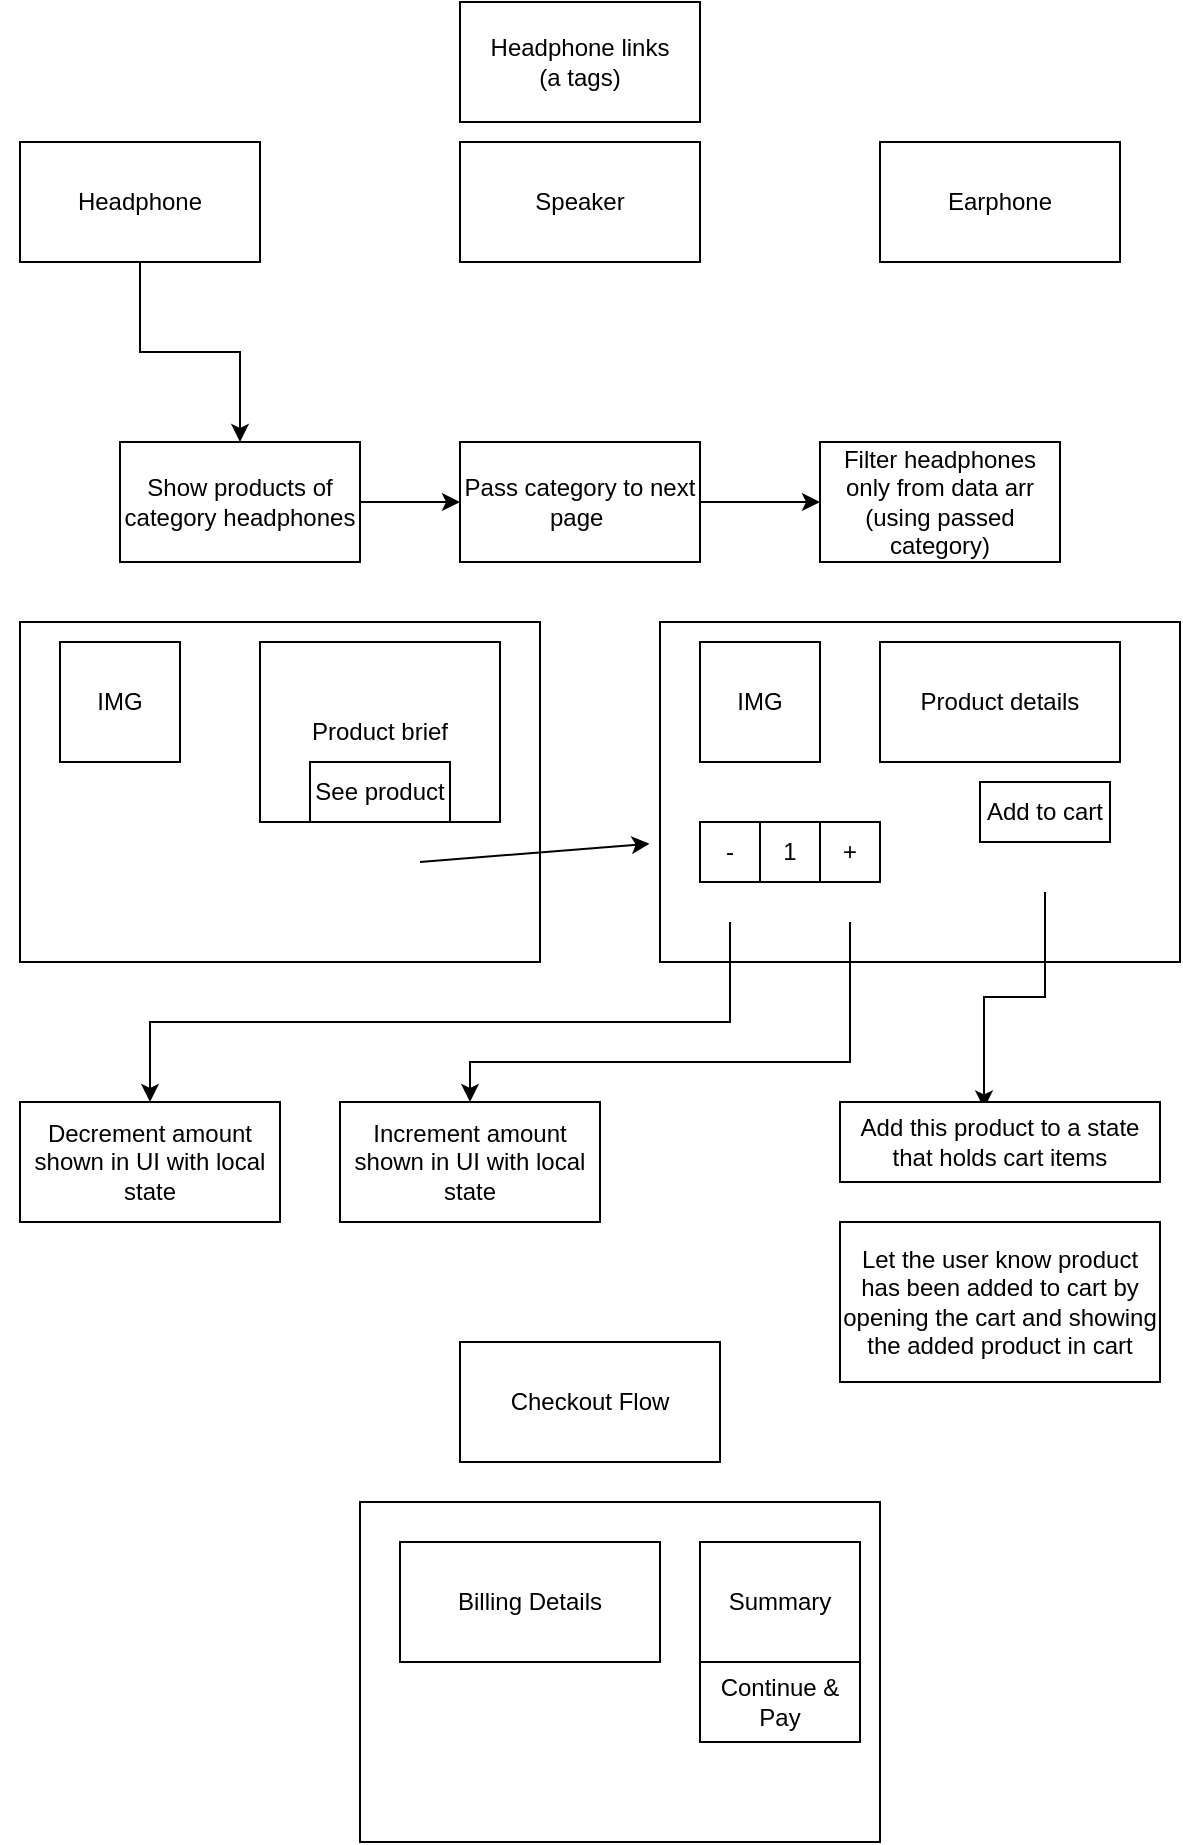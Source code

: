<mxfile>
    <diagram name="Page-1" id="OPFkoRVHyZDK5QB1XnAA">
        <mxGraphModel dx="738" dy="576" grid="1" gridSize="10" guides="1" tooltips="1" connect="1" arrows="1" fold="1" page="1" pageScale="1" pageWidth="850" pageHeight="1100" math="0" shadow="0">
            <root>
                <mxCell id="0"/>
                <mxCell id="1" parent="0"/>
                <mxCell id="xqrHq-MUzXLIHpFeDrUa-7" style="edgeStyle=orthogonalEdgeStyle;rounded=0;orthogonalLoop=1;jettySize=auto;html=1;exitX=0.5;exitY=1;exitDx=0;exitDy=0;entryX=0.5;entryY=0;entryDx=0;entryDy=0;" parent="1" source="xqrHq-MUzXLIHpFeDrUa-1" target="xqrHq-MUzXLIHpFeDrUa-6" edge="1">
                    <mxGeometry relative="1" as="geometry"/>
                </mxCell>
                <mxCell id="xqrHq-MUzXLIHpFeDrUa-1" value="Headphone" style="rounded=0;whiteSpace=wrap;html=1;" parent="1" vertex="1">
                    <mxGeometry x="120" y="240" width="120" height="60" as="geometry"/>
                </mxCell>
                <mxCell id="xqrHq-MUzXLIHpFeDrUa-2" value="Filter headphones only from data arr (using passed category)" style="rounded=0;whiteSpace=wrap;html=1;" parent="1" vertex="1">
                    <mxGeometry x="520" y="390" width="120" height="60" as="geometry"/>
                </mxCell>
                <mxCell id="xqrHq-MUzXLIHpFeDrUa-3" value="Earphone" style="rounded=0;whiteSpace=wrap;html=1;" parent="1" vertex="1">
                    <mxGeometry x="550" y="240" width="120" height="60" as="geometry"/>
                </mxCell>
                <mxCell id="xqrHq-MUzXLIHpFeDrUa-4" value="Headphone links &lt;br&gt;(a tags)" style="rounded=0;whiteSpace=wrap;html=1;" parent="1" vertex="1">
                    <mxGeometry x="340" y="170" width="120" height="60" as="geometry"/>
                </mxCell>
                <mxCell id="2" style="edgeStyle=none;html=1;exitX=1;exitY=0.5;exitDx=0;exitDy=0;entryX=0;entryY=0.5;entryDx=0;entryDy=0;" parent="1" source="xqrHq-MUzXLIHpFeDrUa-6" target="xqrHq-MUzXLIHpFeDrUa-65" edge="1">
                    <mxGeometry relative="1" as="geometry"/>
                </mxCell>
                <mxCell id="xqrHq-MUzXLIHpFeDrUa-6" value="Show products of category headphones" style="rounded=0;whiteSpace=wrap;html=1;" parent="1" vertex="1">
                    <mxGeometry x="170" y="390" width="120" height="60" as="geometry"/>
                </mxCell>
                <mxCell id="xqrHq-MUzXLIHpFeDrUa-9" value="" style="rounded=0;whiteSpace=wrap;html=1;" parent="1" vertex="1">
                    <mxGeometry x="120" y="480" width="260" height="170" as="geometry"/>
                </mxCell>
                <mxCell id="xqrHq-MUzXLIHpFeDrUa-10" value="IMG" style="rounded=0;whiteSpace=wrap;html=1;" parent="1" vertex="1">
                    <mxGeometry x="140" y="490" width="60" height="60" as="geometry"/>
                </mxCell>
                <mxCell id="xqrHq-MUzXLIHpFeDrUa-11" value="Product brief" style="rounded=0;whiteSpace=wrap;html=1;" parent="1" vertex="1">
                    <mxGeometry x="240" y="490" width="120" height="90" as="geometry"/>
                </mxCell>
                <mxCell id="xqrHq-MUzXLIHpFeDrUa-13" value="See product" style="rounded=0;whiteSpace=wrap;html=1;" parent="1" vertex="1">
                    <mxGeometry x="265" y="550" width="70" height="30" as="geometry"/>
                </mxCell>
                <mxCell id="xqrHq-MUzXLIHpFeDrUa-20" value="" style="rounded=0;whiteSpace=wrap;html=1;" parent="1" vertex="1">
                    <mxGeometry x="440" y="480" width="260" height="170" as="geometry"/>
                </mxCell>
                <mxCell id="xqrHq-MUzXLIHpFeDrUa-21" value="IMG" style="rounded=0;whiteSpace=wrap;html=1;" parent="1" vertex="1">
                    <mxGeometry x="460" y="490" width="60" height="60" as="geometry"/>
                </mxCell>
                <mxCell id="xqrHq-MUzXLIHpFeDrUa-23" value="-" style="rounded=0;whiteSpace=wrap;html=1;" parent="1" vertex="1">
                    <mxGeometry x="460" y="580" width="30" height="30" as="geometry"/>
                </mxCell>
                <mxCell id="xqrHq-MUzXLIHpFeDrUa-26" value="" style="shape=image;html=1;verticalAlign=top;verticalLabelPosition=bottom;labelBackgroundColor=#ffffff;imageAspect=0;aspect=fixed;image=https://cdn1.iconfinder.com/data/icons/iconoir-vol-3/24/open-select-hand-gesture-128.png" parent="1" vertex="1">
                    <mxGeometry x="280" y="570" width="40" height="40" as="geometry"/>
                </mxCell>
                <mxCell id="xqrHq-MUzXLIHpFeDrUa-27" value="" style="shape=image;html=1;verticalAlign=top;verticalLabelPosition=bottom;labelBackgroundColor=#ffffff;imageAspect=0;aspect=fixed;image=https://cdn1.iconfinder.com/data/icons/iconoir-vol-3/24/open-select-hand-gesture-128.png" parent="1" vertex="1">
                    <mxGeometry x="110" y="280" width="40" height="40" as="geometry"/>
                </mxCell>
                <mxCell id="xqrHq-MUzXLIHpFeDrUa-28" value="Speaker" style="rounded=0;whiteSpace=wrap;html=1;" parent="1" vertex="1">
                    <mxGeometry x="340" y="240" width="120" height="60" as="geometry"/>
                </mxCell>
                <mxCell id="xqrHq-MUzXLIHpFeDrUa-31" value="Add to cart" style="rounded=0;whiteSpace=wrap;html=1;" parent="1" vertex="1">
                    <mxGeometry x="600" y="560" width="65" height="30" as="geometry"/>
                </mxCell>
                <mxCell id="xqrHq-MUzXLIHpFeDrUa-55" style="edgeStyle=orthogonalEdgeStyle;rounded=0;orthogonalLoop=1;jettySize=auto;html=1;entryX=0.45;entryY=0.08;entryDx=0;entryDy=0;entryPerimeter=0;" parent="1" source="xqrHq-MUzXLIHpFeDrUa-29" target="xqrHq-MUzXLIHpFeDrUa-33" edge="1">
                    <mxGeometry relative="1" as="geometry"/>
                </mxCell>
                <mxCell id="xqrHq-MUzXLIHpFeDrUa-29" value="" style="shape=image;html=1;verticalAlign=top;verticalLabelPosition=bottom;labelBackgroundColor=#ffffff;imageAspect=0;aspect=fixed;image=https://cdn1.iconfinder.com/data/icons/iconoir-vol-3/24/open-select-hand-gesture-128.png" parent="1" vertex="1">
                    <mxGeometry x="612.5" y="575" width="40" height="40" as="geometry"/>
                </mxCell>
                <mxCell id="xqrHq-MUzXLIHpFeDrUa-32" value="" style="endArrow=classic;html=1;rounded=0;entryX=-0.02;entryY=0.652;entryDx=0;entryDy=0;entryPerimeter=0;" parent="1" target="xqrHq-MUzXLIHpFeDrUa-20" edge="1">
                    <mxGeometry width="50" height="50" relative="1" as="geometry">
                        <mxPoint x="320" y="600" as="sourcePoint"/>
                        <mxPoint x="370" y="550" as="targetPoint"/>
                    </mxGeometry>
                </mxCell>
                <mxCell id="xqrHq-MUzXLIHpFeDrUa-33" value="Add this product to a state that holds cart items" style="rounded=0;whiteSpace=wrap;html=1;" parent="1" vertex="1">
                    <mxGeometry x="530" y="720" width="160" height="40" as="geometry"/>
                </mxCell>
                <mxCell id="xqrHq-MUzXLIHpFeDrUa-46" value="1" style="rounded=0;whiteSpace=wrap;html=1;" parent="1" vertex="1">
                    <mxGeometry x="490" y="580" width="30" height="30" as="geometry"/>
                </mxCell>
                <mxCell id="xqrHq-MUzXLIHpFeDrUa-47" value="+" style="rounded=0;whiteSpace=wrap;html=1;" parent="1" vertex="1">
                    <mxGeometry x="520" y="580" width="30" height="30" as="geometry"/>
                </mxCell>
                <mxCell id="xqrHq-MUzXLIHpFeDrUa-60" style="edgeStyle=orthogonalEdgeStyle;rounded=0;orthogonalLoop=1;jettySize=auto;html=1;entryX=0.5;entryY=0;entryDx=0;entryDy=0;" parent="1" source="xqrHq-MUzXLIHpFeDrUa-49" target="xqrHq-MUzXLIHpFeDrUa-58" edge="1">
                    <mxGeometry relative="1" as="geometry">
                        <Array as="points">
                            <mxPoint x="475" y="680"/>
                            <mxPoint x="185" y="680"/>
                        </Array>
                    </mxGeometry>
                </mxCell>
                <mxCell id="xqrHq-MUzXLIHpFeDrUa-49" value="" style="shape=image;html=1;verticalAlign=top;verticalLabelPosition=bottom;labelBackgroundColor=#ffffff;imageAspect=0;aspect=fixed;image=https://cdn1.iconfinder.com/data/icons/iconoir-vol-3/24/open-select-hand-gesture-128.png" parent="1" vertex="1">
                    <mxGeometry x="460" y="600" width="30" height="30" as="geometry"/>
                </mxCell>
                <mxCell id="xqrHq-MUzXLIHpFeDrUa-59" style="edgeStyle=orthogonalEdgeStyle;rounded=0;orthogonalLoop=1;jettySize=auto;html=1;entryX=0.5;entryY=0;entryDx=0;entryDy=0;" parent="1" source="xqrHq-MUzXLIHpFeDrUa-51" target="xqrHq-MUzXLIHpFeDrUa-56" edge="1">
                    <mxGeometry relative="1" as="geometry">
                        <Array as="points">
                            <mxPoint x="535" y="700"/>
                            <mxPoint x="345" y="700"/>
                        </Array>
                    </mxGeometry>
                </mxCell>
                <mxCell id="xqrHq-MUzXLIHpFeDrUa-51" value="" style="shape=image;html=1;verticalAlign=top;verticalLabelPosition=bottom;labelBackgroundColor=#ffffff;imageAspect=0;aspect=fixed;image=https://cdn1.iconfinder.com/data/icons/iconoir-vol-3/24/open-select-hand-gesture-128.png" parent="1" vertex="1">
                    <mxGeometry x="520" y="600" width="30" height="30" as="geometry"/>
                </mxCell>
                <mxCell id="xqrHq-MUzXLIHpFeDrUa-56" value="Increment amount shown in UI with local state" style="rounded=0;whiteSpace=wrap;html=1;" parent="1" vertex="1">
                    <mxGeometry x="280" y="720" width="130" height="60" as="geometry"/>
                </mxCell>
                <mxCell id="xqrHq-MUzXLIHpFeDrUa-58" value="Decrement amount shown in UI with local state" style="rounded=0;whiteSpace=wrap;html=1;" parent="1" vertex="1">
                    <mxGeometry x="120" y="720" width="130" height="60" as="geometry"/>
                </mxCell>
                <mxCell id="xqrHq-MUzXLIHpFeDrUa-61" value="Product details" style="rounded=0;whiteSpace=wrap;html=1;" parent="1" vertex="1">
                    <mxGeometry x="550" y="490" width="120" height="60" as="geometry"/>
                </mxCell>
                <mxCell id="xqrHq-MUzXLIHpFeDrUa-62" value="Let the user know product has been added to cart by opening the cart and showing the added product in cart" style="rounded=0;whiteSpace=wrap;html=1;" parent="1" vertex="1">
                    <mxGeometry x="530" y="780" width="160" height="80" as="geometry"/>
                </mxCell>
                <mxCell id="3" style="edgeStyle=none;html=1;entryX=0;entryY=0.5;entryDx=0;entryDy=0;" parent="1" source="xqrHq-MUzXLIHpFeDrUa-65" target="xqrHq-MUzXLIHpFeDrUa-2" edge="1">
                    <mxGeometry relative="1" as="geometry"/>
                </mxCell>
                <mxCell id="xqrHq-MUzXLIHpFeDrUa-65" value="Pass category to next page&amp;nbsp;" style="rounded=0;whiteSpace=wrap;html=1;" parent="1" vertex="1">
                    <mxGeometry x="340" y="390" width="120" height="60" as="geometry"/>
                </mxCell>
                <mxCell id="4" value="" style="rounded=0;whiteSpace=wrap;html=1;" vertex="1" parent="1">
                    <mxGeometry x="290" y="920" width="260" height="170" as="geometry"/>
                </mxCell>
                <mxCell id="6" value="Billing Details" style="rounded=0;whiteSpace=wrap;html=1;" vertex="1" parent="1">
                    <mxGeometry x="310" y="940" width="130" height="60" as="geometry"/>
                </mxCell>
                <mxCell id="9" value="Checkout Flow" style="rounded=0;whiteSpace=wrap;html=1;" vertex="1" parent="1">
                    <mxGeometry x="340" y="840" width="130" height="60" as="geometry"/>
                </mxCell>
                <mxCell id="11" value="Summary" style="rounded=0;whiteSpace=wrap;html=1;" vertex="1" parent="1">
                    <mxGeometry x="460" y="940" width="80" height="60" as="geometry"/>
                </mxCell>
                <mxCell id="12" value="Continue &amp;amp; Pay" style="rounded=0;whiteSpace=wrap;html=1;" vertex="1" parent="1">
                    <mxGeometry x="460" y="1000" width="80" height="40" as="geometry"/>
                </mxCell>
                <mxCell id="8" value="" style="shape=image;html=1;verticalAlign=top;verticalLabelPosition=bottom;labelBackgroundColor=#ffffff;imageAspect=0;aspect=fixed;image=https://cdn1.iconfinder.com/data/icons/iconoir-vol-3/24/open-select-hand-gesture-128.png" vertex="1" parent="1">
                    <mxGeometry x="480" y="1020" width="40" height="40" as="geometry"/>
                </mxCell>
            </root>
        </mxGraphModel>
    </diagram>
</mxfile>